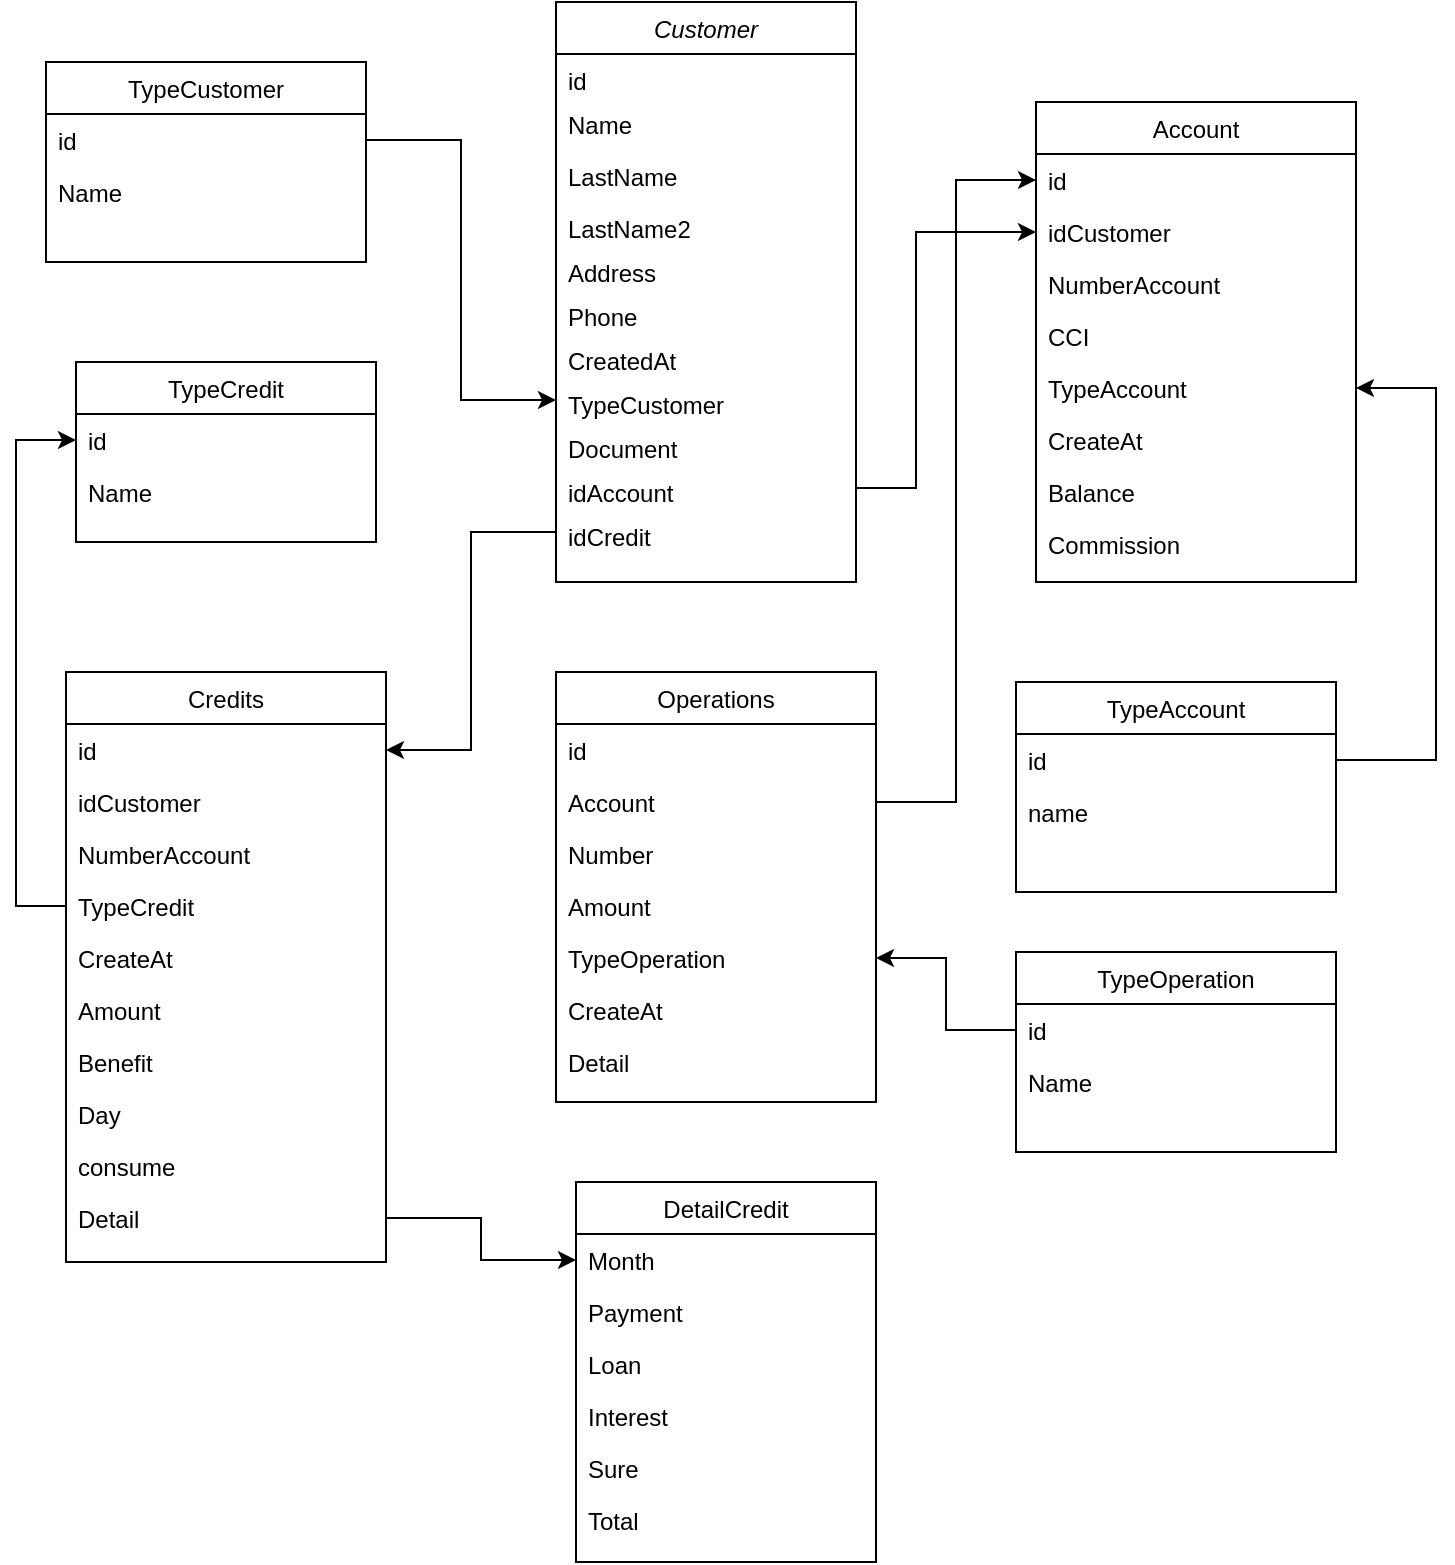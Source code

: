 <mxfile version="21.7.5" type="device">
  <diagram id="C5RBs43oDa-KdzZeNtuy" name="Page-1">
    <mxGraphModel dx="990" dy="561" grid="1" gridSize="10" guides="1" tooltips="1" connect="1" arrows="1" fold="1" page="1" pageScale="1" pageWidth="827" pageHeight="1169" math="0" shadow="0">
      <root>
        <mxCell id="WIyWlLk6GJQsqaUBKTNV-0" />
        <mxCell id="WIyWlLk6GJQsqaUBKTNV-1" parent="WIyWlLk6GJQsqaUBKTNV-0" />
        <mxCell id="zkfFHV4jXpPFQw0GAbJ--0" value="Customer" style="swimlane;fontStyle=2;align=center;verticalAlign=top;childLayout=stackLayout;horizontal=1;startSize=26;horizontalStack=0;resizeParent=1;resizeLast=0;collapsible=1;marginBottom=0;rounded=0;shadow=0;strokeWidth=1;" parent="WIyWlLk6GJQsqaUBKTNV-1" vertex="1">
          <mxGeometry x="280" y="10" width="150" height="290" as="geometry">
            <mxRectangle x="230" y="140" width="160" height="26" as="alternateBounds" />
          </mxGeometry>
        </mxCell>
        <mxCell id="fWjGGijPTIQy0to1X4-5-12" value="id" style="text;align=left;verticalAlign=top;spacingLeft=4;spacingRight=4;overflow=hidden;rotatable=0;points=[[0,0.5],[1,0.5]];portConstraint=eastwest;rounded=0;shadow=0;html=0;" vertex="1" parent="zkfFHV4jXpPFQw0GAbJ--0">
          <mxGeometry y="26" width="150" height="22" as="geometry" />
        </mxCell>
        <mxCell id="zkfFHV4jXpPFQw0GAbJ--1" value="Name" style="text;align=left;verticalAlign=top;spacingLeft=4;spacingRight=4;overflow=hidden;rotatable=0;points=[[0,0.5],[1,0.5]];portConstraint=eastwest;" parent="zkfFHV4jXpPFQw0GAbJ--0" vertex="1">
          <mxGeometry y="48" width="150" height="26" as="geometry" />
        </mxCell>
        <mxCell id="zkfFHV4jXpPFQw0GAbJ--2" value="LastName" style="text;align=left;verticalAlign=top;spacingLeft=4;spacingRight=4;overflow=hidden;rotatable=0;points=[[0,0.5],[1,0.5]];portConstraint=eastwest;rounded=0;shadow=0;html=0;" parent="zkfFHV4jXpPFQw0GAbJ--0" vertex="1">
          <mxGeometry y="74" width="150" height="26" as="geometry" />
        </mxCell>
        <mxCell id="zkfFHV4jXpPFQw0GAbJ--3" value="LastName2" style="text;align=left;verticalAlign=top;spacingLeft=4;spacingRight=4;overflow=hidden;rotatable=0;points=[[0,0.5],[1,0.5]];portConstraint=eastwest;rounded=0;shadow=0;html=0;" parent="zkfFHV4jXpPFQw0GAbJ--0" vertex="1">
          <mxGeometry y="100" width="150" height="22" as="geometry" />
        </mxCell>
        <mxCell id="fWjGGijPTIQy0to1X4-5-5" value="Address" style="text;align=left;verticalAlign=top;spacingLeft=4;spacingRight=4;overflow=hidden;rotatable=0;points=[[0,0.5],[1,0.5]];portConstraint=eastwest;rounded=0;shadow=0;html=0;" vertex="1" parent="zkfFHV4jXpPFQw0GAbJ--0">
          <mxGeometry y="122" width="150" height="22" as="geometry" />
        </mxCell>
        <mxCell id="fWjGGijPTIQy0to1X4-5-6" value="Phone" style="text;align=left;verticalAlign=top;spacingLeft=4;spacingRight=4;overflow=hidden;rotatable=0;points=[[0,0.5],[1,0.5]];portConstraint=eastwest;rounded=0;shadow=0;html=0;" vertex="1" parent="zkfFHV4jXpPFQw0GAbJ--0">
          <mxGeometry y="144" width="150" height="22" as="geometry" />
        </mxCell>
        <mxCell id="fWjGGijPTIQy0to1X4-5-15" value="CreatedAt" style="text;align=left;verticalAlign=top;spacingLeft=4;spacingRight=4;overflow=hidden;rotatable=0;points=[[0,0.5],[1,0.5]];portConstraint=eastwest;rounded=0;shadow=0;html=0;" vertex="1" parent="zkfFHV4jXpPFQw0GAbJ--0">
          <mxGeometry y="166" width="150" height="22" as="geometry" />
        </mxCell>
        <mxCell id="fWjGGijPTIQy0to1X4-5-16" value="TypeCustomer" style="text;align=left;verticalAlign=top;spacingLeft=4;spacingRight=4;overflow=hidden;rotatable=0;points=[[0,0.5],[1,0.5]];portConstraint=eastwest;rounded=0;shadow=0;html=0;" vertex="1" parent="zkfFHV4jXpPFQw0GAbJ--0">
          <mxGeometry y="188" width="150" height="22" as="geometry" />
        </mxCell>
        <mxCell id="fWjGGijPTIQy0to1X4-5-4" value="Document" style="text;align=left;verticalAlign=top;spacingLeft=4;spacingRight=4;overflow=hidden;rotatable=0;points=[[0,0.5],[1,0.5]];portConstraint=eastwest;rounded=0;shadow=0;html=0;" vertex="1" parent="zkfFHV4jXpPFQw0GAbJ--0">
          <mxGeometry y="210" width="150" height="22" as="geometry" />
        </mxCell>
        <mxCell id="fWjGGijPTIQy0to1X4-5-29" value="idAccount" style="text;align=left;verticalAlign=top;spacingLeft=4;spacingRight=4;overflow=hidden;rotatable=0;points=[[0,0.5],[1,0.5]];portConstraint=eastwest;rounded=0;shadow=0;html=0;" vertex="1" parent="zkfFHV4jXpPFQw0GAbJ--0">
          <mxGeometry y="232" width="150" height="22" as="geometry" />
        </mxCell>
        <mxCell id="fWjGGijPTIQy0to1X4-5-31" value="idCredit" style="text;align=left;verticalAlign=top;spacingLeft=4;spacingRight=4;overflow=hidden;rotatable=0;points=[[0,0.5],[1,0.5]];portConstraint=eastwest;rounded=0;shadow=0;html=0;" vertex="1" parent="zkfFHV4jXpPFQw0GAbJ--0">
          <mxGeometry y="254" width="150" height="22" as="geometry" />
        </mxCell>
        <mxCell id="zkfFHV4jXpPFQw0GAbJ--6" value="Account" style="swimlane;fontStyle=0;align=center;verticalAlign=top;childLayout=stackLayout;horizontal=1;startSize=26;horizontalStack=0;resizeParent=1;resizeLast=0;collapsible=1;marginBottom=0;rounded=0;shadow=0;strokeWidth=1;" parent="WIyWlLk6GJQsqaUBKTNV-1" vertex="1">
          <mxGeometry x="520" y="60" width="160" height="240" as="geometry">
            <mxRectangle x="130" y="380" width="160" height="26" as="alternateBounds" />
          </mxGeometry>
        </mxCell>
        <mxCell id="zkfFHV4jXpPFQw0GAbJ--7" value="id" style="text;align=left;verticalAlign=top;spacingLeft=4;spacingRight=4;overflow=hidden;rotatable=0;points=[[0,0.5],[1,0.5]];portConstraint=eastwest;" parent="zkfFHV4jXpPFQw0GAbJ--6" vertex="1">
          <mxGeometry y="26" width="160" height="26" as="geometry" />
        </mxCell>
        <mxCell id="fWjGGijPTIQy0to1X4-5-28" value="idCustomer" style="text;align=left;verticalAlign=top;spacingLeft=4;spacingRight=4;overflow=hidden;rotatable=0;points=[[0,0.5],[1,0.5]];portConstraint=eastwest;" vertex="1" parent="zkfFHV4jXpPFQw0GAbJ--6">
          <mxGeometry y="52" width="160" height="26" as="geometry" />
        </mxCell>
        <mxCell id="zkfFHV4jXpPFQw0GAbJ--8" value="NumberAccount" style="text;align=left;verticalAlign=top;spacingLeft=4;spacingRight=4;overflow=hidden;rotatable=0;points=[[0,0.5],[1,0.5]];portConstraint=eastwest;rounded=0;shadow=0;html=0;" parent="zkfFHV4jXpPFQw0GAbJ--6" vertex="1">
          <mxGeometry y="78" width="160" height="26" as="geometry" />
        </mxCell>
        <mxCell id="zkfFHV4jXpPFQw0GAbJ--11" value="CCI" style="text;align=left;verticalAlign=top;spacingLeft=4;spacingRight=4;overflow=hidden;rotatable=0;points=[[0,0.5],[1,0.5]];portConstraint=eastwest;" parent="zkfFHV4jXpPFQw0GAbJ--6" vertex="1">
          <mxGeometry y="104" width="160" height="26" as="geometry" />
        </mxCell>
        <mxCell id="fWjGGijPTIQy0to1X4-5-19" value="TypeAccount" style="text;align=left;verticalAlign=top;spacingLeft=4;spacingRight=4;overflow=hidden;rotatable=0;points=[[0,0.5],[1,0.5]];portConstraint=eastwest;" vertex="1" parent="zkfFHV4jXpPFQw0GAbJ--6">
          <mxGeometry y="130" width="160" height="26" as="geometry" />
        </mxCell>
        <mxCell id="fWjGGijPTIQy0to1X4-5-20" value="CreateAt" style="text;align=left;verticalAlign=top;spacingLeft=4;spacingRight=4;overflow=hidden;rotatable=0;points=[[0,0.5],[1,0.5]];portConstraint=eastwest;" vertex="1" parent="zkfFHV4jXpPFQw0GAbJ--6">
          <mxGeometry y="156" width="160" height="26" as="geometry" />
        </mxCell>
        <mxCell id="fWjGGijPTIQy0to1X4-5-27" value="Balance" style="text;align=left;verticalAlign=top;spacingLeft=4;spacingRight=4;overflow=hidden;rotatable=0;points=[[0,0.5],[1,0.5]];portConstraint=eastwest;" vertex="1" parent="zkfFHV4jXpPFQw0GAbJ--6">
          <mxGeometry y="182" width="160" height="26" as="geometry" />
        </mxCell>
        <mxCell id="fWjGGijPTIQy0to1X4-5-56" value="Commission" style="text;align=left;verticalAlign=top;spacingLeft=4;spacingRight=4;overflow=hidden;rotatable=0;points=[[0,0.5],[1,0.5]];portConstraint=eastwest;" vertex="1" parent="zkfFHV4jXpPFQw0GAbJ--6">
          <mxGeometry y="208" width="160" height="26" as="geometry" />
        </mxCell>
        <mxCell id="zkfFHV4jXpPFQw0GAbJ--13" value="TypeCustomer" style="swimlane;fontStyle=0;align=center;verticalAlign=top;childLayout=stackLayout;horizontal=1;startSize=26;horizontalStack=0;resizeParent=1;resizeLast=0;collapsible=1;marginBottom=0;rounded=0;shadow=0;strokeWidth=1;" parent="WIyWlLk6GJQsqaUBKTNV-1" vertex="1">
          <mxGeometry x="25" y="40" width="160" height="100" as="geometry">
            <mxRectangle x="340" y="380" width="170" height="26" as="alternateBounds" />
          </mxGeometry>
        </mxCell>
        <mxCell id="zkfFHV4jXpPFQw0GAbJ--14" value="id" style="text;align=left;verticalAlign=top;spacingLeft=4;spacingRight=4;overflow=hidden;rotatable=0;points=[[0,0.5],[1,0.5]];portConstraint=eastwest;" parent="zkfFHV4jXpPFQw0GAbJ--13" vertex="1">
          <mxGeometry y="26" width="160" height="26" as="geometry" />
        </mxCell>
        <mxCell id="fWjGGijPTIQy0to1X4-5-13" value="Name" style="text;align=left;verticalAlign=top;spacingLeft=4;spacingRight=4;overflow=hidden;rotatable=0;points=[[0,0.5],[1,0.5]];portConstraint=eastwest;" vertex="1" parent="zkfFHV4jXpPFQw0GAbJ--13">
          <mxGeometry y="52" width="160" height="26" as="geometry" />
        </mxCell>
        <mxCell id="zkfFHV4jXpPFQw0GAbJ--17" value="TypeCredit" style="swimlane;fontStyle=0;align=center;verticalAlign=top;childLayout=stackLayout;horizontal=1;startSize=26;horizontalStack=0;resizeParent=1;resizeLast=0;collapsible=1;marginBottom=0;rounded=0;shadow=0;strokeWidth=1;" parent="WIyWlLk6GJQsqaUBKTNV-1" vertex="1">
          <mxGeometry x="40" y="190" width="150" height="90" as="geometry">
            <mxRectangle x="550" y="140" width="160" height="26" as="alternateBounds" />
          </mxGeometry>
        </mxCell>
        <mxCell id="fWjGGijPTIQy0to1X4-5-10" value="id" style="text;align=left;verticalAlign=top;spacingLeft=4;spacingRight=4;overflow=hidden;rotatable=0;points=[[0,0.5],[1,0.5]];portConstraint=eastwest;" vertex="1" parent="zkfFHV4jXpPFQw0GAbJ--17">
          <mxGeometry y="26" width="150" height="26" as="geometry" />
        </mxCell>
        <mxCell id="zkfFHV4jXpPFQw0GAbJ--20" value="Name" style="text;align=left;verticalAlign=top;spacingLeft=4;spacingRight=4;overflow=hidden;rotatable=0;points=[[0,0.5],[1,0.5]];portConstraint=eastwest;rounded=0;shadow=0;html=0;" parent="zkfFHV4jXpPFQw0GAbJ--17" vertex="1">
          <mxGeometry y="52" width="150" height="26" as="geometry" />
        </mxCell>
        <mxCell id="fWjGGijPTIQy0to1X4-5-17" style="edgeStyle=orthogonalEdgeStyle;rounded=0;orthogonalLoop=1;jettySize=auto;html=1;" edge="1" parent="WIyWlLk6GJQsqaUBKTNV-1" source="zkfFHV4jXpPFQw0GAbJ--14" target="fWjGGijPTIQy0to1X4-5-16">
          <mxGeometry relative="1" as="geometry" />
        </mxCell>
        <mxCell id="fWjGGijPTIQy0to1X4-5-21" value="Credits" style="swimlane;fontStyle=0;align=center;verticalAlign=top;childLayout=stackLayout;horizontal=1;startSize=26;horizontalStack=0;resizeParent=1;resizeLast=0;collapsible=1;marginBottom=0;rounded=0;shadow=0;strokeWidth=1;" vertex="1" parent="WIyWlLk6GJQsqaUBKTNV-1">
          <mxGeometry x="35" y="345" width="160" height="295" as="geometry">
            <mxRectangle x="130" y="380" width="160" height="26" as="alternateBounds" />
          </mxGeometry>
        </mxCell>
        <mxCell id="fWjGGijPTIQy0to1X4-5-22" value="id" style="text;align=left;verticalAlign=top;spacingLeft=4;spacingRight=4;overflow=hidden;rotatable=0;points=[[0,0.5],[1,0.5]];portConstraint=eastwest;" vertex="1" parent="fWjGGijPTIQy0to1X4-5-21">
          <mxGeometry y="26" width="160" height="26" as="geometry" />
        </mxCell>
        <mxCell id="fWjGGijPTIQy0to1X4-5-49" value="idCustomer" style="text;align=left;verticalAlign=top;spacingLeft=4;spacingRight=4;overflow=hidden;rotatable=0;points=[[0,0.5],[1,0.5]];portConstraint=eastwest;" vertex="1" parent="fWjGGijPTIQy0to1X4-5-21">
          <mxGeometry y="52" width="160" height="26" as="geometry" />
        </mxCell>
        <mxCell id="fWjGGijPTIQy0to1X4-5-23" value="NumberAccount" style="text;align=left;verticalAlign=top;spacingLeft=4;spacingRight=4;overflow=hidden;rotatable=0;points=[[0,0.5],[1,0.5]];portConstraint=eastwest;rounded=0;shadow=0;html=0;" vertex="1" parent="fWjGGijPTIQy0to1X4-5-21">
          <mxGeometry y="78" width="160" height="26" as="geometry" />
        </mxCell>
        <mxCell id="fWjGGijPTIQy0to1X4-5-25" value="TypeCredit" style="text;align=left;verticalAlign=top;spacingLeft=4;spacingRight=4;overflow=hidden;rotatable=0;points=[[0,0.5],[1,0.5]];portConstraint=eastwest;" vertex="1" parent="fWjGGijPTIQy0to1X4-5-21">
          <mxGeometry y="104" width="160" height="26" as="geometry" />
        </mxCell>
        <mxCell id="fWjGGijPTIQy0to1X4-5-26" value="CreateAt" style="text;align=left;verticalAlign=top;spacingLeft=4;spacingRight=4;overflow=hidden;rotatable=0;points=[[0,0.5],[1,0.5]];portConstraint=eastwest;" vertex="1" parent="fWjGGijPTIQy0to1X4-5-21">
          <mxGeometry y="130" width="160" height="26" as="geometry" />
        </mxCell>
        <mxCell id="fWjGGijPTIQy0to1X4-5-50" value="Amount" style="text;align=left;verticalAlign=top;spacingLeft=4;spacingRight=4;overflow=hidden;rotatable=0;points=[[0,0.5],[1,0.5]];portConstraint=eastwest;" vertex="1" parent="fWjGGijPTIQy0to1X4-5-21">
          <mxGeometry y="156" width="160" height="26" as="geometry" />
        </mxCell>
        <mxCell id="fWjGGijPTIQy0to1X4-5-51" value="Benefit" style="text;align=left;verticalAlign=top;spacingLeft=4;spacingRight=4;overflow=hidden;rotatable=0;points=[[0,0.5],[1,0.5]];portConstraint=eastwest;" vertex="1" parent="fWjGGijPTIQy0to1X4-5-21">
          <mxGeometry y="182" width="160" height="26" as="geometry" />
        </mxCell>
        <mxCell id="fWjGGijPTIQy0to1X4-5-59" value="Day" style="text;align=left;verticalAlign=top;spacingLeft=4;spacingRight=4;overflow=hidden;rotatable=0;points=[[0,0.5],[1,0.5]];portConstraint=eastwest;" vertex="1" parent="fWjGGijPTIQy0to1X4-5-21">
          <mxGeometry y="208" width="160" height="26" as="geometry" />
        </mxCell>
        <mxCell id="fWjGGijPTIQy0to1X4-5-60" value="consume" style="text;align=left;verticalAlign=top;spacingLeft=4;spacingRight=4;overflow=hidden;rotatable=0;points=[[0,0.5],[1,0.5]];portConstraint=eastwest;" vertex="1" parent="fWjGGijPTIQy0to1X4-5-21">
          <mxGeometry y="234" width="160" height="26" as="geometry" />
        </mxCell>
        <mxCell id="fWjGGijPTIQy0to1X4-5-61" value="Detail" style="text;align=left;verticalAlign=top;spacingLeft=4;spacingRight=4;overflow=hidden;rotatable=0;points=[[0,0.5],[1,0.5]];portConstraint=eastwest;" vertex="1" parent="fWjGGijPTIQy0to1X4-5-21">
          <mxGeometry y="260" width="160" height="26" as="geometry" />
        </mxCell>
        <mxCell id="fWjGGijPTIQy0to1X4-5-30" style="edgeStyle=orthogonalEdgeStyle;rounded=0;orthogonalLoop=1;jettySize=auto;html=1;" edge="1" parent="WIyWlLk6GJQsqaUBKTNV-1" source="fWjGGijPTIQy0to1X4-5-29" target="fWjGGijPTIQy0to1X4-5-28">
          <mxGeometry relative="1" as="geometry">
            <Array as="points">
              <mxPoint x="460" y="253" />
              <mxPoint x="460" y="125" />
            </Array>
          </mxGeometry>
        </mxCell>
        <mxCell id="fWjGGijPTIQy0to1X4-5-32" value="Operations" style="swimlane;fontStyle=0;align=center;verticalAlign=top;childLayout=stackLayout;horizontal=1;startSize=26;horizontalStack=0;resizeParent=1;resizeLast=0;collapsible=1;marginBottom=0;rounded=0;shadow=0;strokeWidth=1;" vertex="1" parent="WIyWlLk6GJQsqaUBKTNV-1">
          <mxGeometry x="280" y="345" width="160" height="215" as="geometry">
            <mxRectangle x="130" y="380" width="160" height="26" as="alternateBounds" />
          </mxGeometry>
        </mxCell>
        <mxCell id="fWjGGijPTIQy0to1X4-5-33" value="id" style="text;align=left;verticalAlign=top;spacingLeft=4;spacingRight=4;overflow=hidden;rotatable=0;points=[[0,0.5],[1,0.5]];portConstraint=eastwest;" vertex="1" parent="fWjGGijPTIQy0to1X4-5-32">
          <mxGeometry y="26" width="160" height="26" as="geometry" />
        </mxCell>
        <mxCell id="fWjGGijPTIQy0to1X4-5-34" value="Account" style="text;align=left;verticalAlign=top;spacingLeft=4;spacingRight=4;overflow=hidden;rotatable=0;points=[[0,0.5],[1,0.5]];portConstraint=eastwest;rounded=0;shadow=0;html=0;" vertex="1" parent="fWjGGijPTIQy0to1X4-5-32">
          <mxGeometry y="52" width="160" height="26" as="geometry" />
        </mxCell>
        <mxCell id="fWjGGijPTIQy0to1X4-5-57" value="Number" style="text;align=left;verticalAlign=top;spacingLeft=4;spacingRight=4;overflow=hidden;rotatable=0;points=[[0,0.5],[1,0.5]];portConstraint=eastwest;" vertex="1" parent="fWjGGijPTIQy0to1X4-5-32">
          <mxGeometry y="78" width="160" height="26" as="geometry" />
        </mxCell>
        <mxCell id="fWjGGijPTIQy0to1X4-5-35" value="Amount" style="text;align=left;verticalAlign=top;spacingLeft=4;spacingRight=4;overflow=hidden;rotatable=0;points=[[0,0.5],[1,0.5]];portConstraint=eastwest;" vertex="1" parent="fWjGGijPTIQy0to1X4-5-32">
          <mxGeometry y="104" width="160" height="26" as="geometry" />
        </mxCell>
        <mxCell id="fWjGGijPTIQy0to1X4-5-36" value="TypeOperation" style="text;align=left;verticalAlign=top;spacingLeft=4;spacingRight=4;overflow=hidden;rotatable=0;points=[[0,0.5],[1,0.5]];portConstraint=eastwest;" vertex="1" parent="fWjGGijPTIQy0to1X4-5-32">
          <mxGeometry y="130" width="160" height="26" as="geometry" />
        </mxCell>
        <mxCell id="fWjGGijPTIQy0to1X4-5-37" value="CreateAt" style="text;align=left;verticalAlign=top;spacingLeft=4;spacingRight=4;overflow=hidden;rotatable=0;points=[[0,0.5],[1,0.5]];portConstraint=eastwest;" vertex="1" parent="fWjGGijPTIQy0to1X4-5-32">
          <mxGeometry y="156" width="160" height="26" as="geometry" />
        </mxCell>
        <mxCell id="fWjGGijPTIQy0to1X4-5-54" value="Detail" style="text;align=left;verticalAlign=top;spacingLeft=4;spacingRight=4;overflow=hidden;rotatable=0;points=[[0,0.5],[1,0.5]];portConstraint=eastwest;" vertex="1" parent="fWjGGijPTIQy0to1X4-5-32">
          <mxGeometry y="182" width="160" height="26" as="geometry" />
        </mxCell>
        <mxCell id="fWjGGijPTIQy0to1X4-5-38" value="TypeOperation" style="swimlane;fontStyle=0;align=center;verticalAlign=top;childLayout=stackLayout;horizontal=1;startSize=26;horizontalStack=0;resizeParent=1;resizeLast=0;collapsible=1;marginBottom=0;rounded=0;shadow=0;strokeWidth=1;" vertex="1" parent="WIyWlLk6GJQsqaUBKTNV-1">
          <mxGeometry x="510" y="485" width="160" height="100" as="geometry">
            <mxRectangle x="340" y="380" width="170" height="26" as="alternateBounds" />
          </mxGeometry>
        </mxCell>
        <mxCell id="fWjGGijPTIQy0to1X4-5-39" value="id" style="text;align=left;verticalAlign=top;spacingLeft=4;spacingRight=4;overflow=hidden;rotatable=0;points=[[0,0.5],[1,0.5]];portConstraint=eastwest;" vertex="1" parent="fWjGGijPTIQy0to1X4-5-38">
          <mxGeometry y="26" width="160" height="26" as="geometry" />
        </mxCell>
        <mxCell id="fWjGGijPTIQy0to1X4-5-40" value="Name" style="text;align=left;verticalAlign=top;spacingLeft=4;spacingRight=4;overflow=hidden;rotatable=0;points=[[0,0.5],[1,0.5]];portConstraint=eastwest;" vertex="1" parent="fWjGGijPTIQy0to1X4-5-38">
          <mxGeometry y="52" width="160" height="26" as="geometry" />
        </mxCell>
        <mxCell id="fWjGGijPTIQy0to1X4-5-41" style="edgeStyle=orthogonalEdgeStyle;rounded=0;orthogonalLoop=1;jettySize=auto;html=1;" edge="1" parent="WIyWlLk6GJQsqaUBKTNV-1" source="fWjGGijPTIQy0to1X4-5-39" target="fWjGGijPTIQy0to1X4-5-36">
          <mxGeometry relative="1" as="geometry" />
        </mxCell>
        <mxCell id="fWjGGijPTIQy0to1X4-5-42" style="edgeStyle=orthogonalEdgeStyle;rounded=0;orthogonalLoop=1;jettySize=auto;html=1;" edge="1" parent="WIyWlLk6GJQsqaUBKTNV-1" source="fWjGGijPTIQy0to1X4-5-34" target="zkfFHV4jXpPFQw0GAbJ--7">
          <mxGeometry relative="1" as="geometry" />
        </mxCell>
        <mxCell id="fWjGGijPTIQy0to1X4-5-43" value="TypeAccount" style="swimlane;fontStyle=0;align=center;verticalAlign=top;childLayout=stackLayout;horizontal=1;startSize=26;horizontalStack=0;resizeParent=1;resizeLast=0;collapsible=1;marginBottom=0;rounded=0;shadow=0;strokeWidth=1;" vertex="1" parent="WIyWlLk6GJQsqaUBKTNV-1">
          <mxGeometry x="510" y="350" width="160" height="105" as="geometry">
            <mxRectangle x="340" y="380" width="170" height="26" as="alternateBounds" />
          </mxGeometry>
        </mxCell>
        <mxCell id="fWjGGijPTIQy0to1X4-5-44" value="id" style="text;align=left;verticalAlign=top;spacingLeft=4;spacingRight=4;overflow=hidden;rotatable=0;points=[[0,0.5],[1,0.5]];portConstraint=eastwest;" vertex="1" parent="fWjGGijPTIQy0to1X4-5-43">
          <mxGeometry y="26" width="160" height="26" as="geometry" />
        </mxCell>
        <mxCell id="fWjGGijPTIQy0to1X4-5-45" value="name" style="text;align=left;verticalAlign=top;spacingLeft=4;spacingRight=4;overflow=hidden;rotatable=0;points=[[0,0.5],[1,0.5]];portConstraint=eastwest;" vertex="1" parent="fWjGGijPTIQy0to1X4-5-43">
          <mxGeometry y="52" width="160" height="26" as="geometry" />
        </mxCell>
        <mxCell id="fWjGGijPTIQy0to1X4-5-46" style="edgeStyle=orthogonalEdgeStyle;rounded=0;orthogonalLoop=1;jettySize=auto;html=1;" edge="1" parent="WIyWlLk6GJQsqaUBKTNV-1" source="fWjGGijPTIQy0to1X4-5-31" target="fWjGGijPTIQy0to1X4-5-22">
          <mxGeometry relative="1" as="geometry" />
        </mxCell>
        <mxCell id="fWjGGijPTIQy0to1X4-5-47" style="edgeStyle=orthogonalEdgeStyle;rounded=0;orthogonalLoop=1;jettySize=auto;html=1;" edge="1" parent="WIyWlLk6GJQsqaUBKTNV-1" source="fWjGGijPTIQy0to1X4-5-44" target="fWjGGijPTIQy0to1X4-5-19">
          <mxGeometry relative="1" as="geometry">
            <Array as="points">
              <mxPoint x="720" y="389" />
              <mxPoint x="720" y="203" />
            </Array>
          </mxGeometry>
        </mxCell>
        <mxCell id="fWjGGijPTIQy0to1X4-5-53" style="edgeStyle=orthogonalEdgeStyle;rounded=0;orthogonalLoop=1;jettySize=auto;html=1;" edge="1" parent="WIyWlLk6GJQsqaUBKTNV-1" source="fWjGGijPTIQy0to1X4-5-25" target="fWjGGijPTIQy0to1X4-5-10">
          <mxGeometry relative="1" as="geometry">
            <Array as="points">
              <mxPoint x="10" y="462" />
              <mxPoint x="10" y="229" />
            </Array>
          </mxGeometry>
        </mxCell>
        <mxCell id="fWjGGijPTIQy0to1X4-5-62" value="DetailCredit" style="swimlane;fontStyle=0;align=center;verticalAlign=top;childLayout=stackLayout;horizontal=1;startSize=26;horizontalStack=0;resizeParent=1;resizeLast=0;collapsible=1;marginBottom=0;rounded=0;shadow=0;strokeWidth=1;" vertex="1" parent="WIyWlLk6GJQsqaUBKTNV-1">
          <mxGeometry x="290" y="600" width="150" height="190" as="geometry">
            <mxRectangle x="550" y="140" width="160" height="26" as="alternateBounds" />
          </mxGeometry>
        </mxCell>
        <mxCell id="fWjGGijPTIQy0to1X4-5-63" value="Month" style="text;align=left;verticalAlign=top;spacingLeft=4;spacingRight=4;overflow=hidden;rotatable=0;points=[[0,0.5],[1,0.5]];portConstraint=eastwest;" vertex="1" parent="fWjGGijPTIQy0to1X4-5-62">
          <mxGeometry y="26" width="150" height="26" as="geometry" />
        </mxCell>
        <mxCell id="fWjGGijPTIQy0to1X4-5-64" value="Payment" style="text;align=left;verticalAlign=top;spacingLeft=4;spacingRight=4;overflow=hidden;rotatable=0;points=[[0,0.5],[1,0.5]];portConstraint=eastwest;rounded=0;shadow=0;html=0;" vertex="1" parent="fWjGGijPTIQy0to1X4-5-62">
          <mxGeometry y="52" width="150" height="26" as="geometry" />
        </mxCell>
        <mxCell id="fWjGGijPTIQy0to1X4-5-65" value="Loan" style="text;align=left;verticalAlign=top;spacingLeft=4;spacingRight=4;overflow=hidden;rotatable=0;points=[[0,0.5],[1,0.5]];portConstraint=eastwest;rounded=0;shadow=0;html=0;" vertex="1" parent="fWjGGijPTIQy0to1X4-5-62">
          <mxGeometry y="78" width="150" height="26" as="geometry" />
        </mxCell>
        <mxCell id="fWjGGijPTIQy0to1X4-5-66" value="Interest" style="text;align=left;verticalAlign=top;spacingLeft=4;spacingRight=4;overflow=hidden;rotatable=0;points=[[0,0.5],[1,0.5]];portConstraint=eastwest;rounded=0;shadow=0;html=0;" vertex="1" parent="fWjGGijPTIQy0to1X4-5-62">
          <mxGeometry y="104" width="150" height="26" as="geometry" />
        </mxCell>
        <mxCell id="fWjGGijPTIQy0to1X4-5-67" value="Sure" style="text;align=left;verticalAlign=top;spacingLeft=4;spacingRight=4;overflow=hidden;rotatable=0;points=[[0,0.5],[1,0.5]];portConstraint=eastwest;rounded=0;shadow=0;html=0;" vertex="1" parent="fWjGGijPTIQy0to1X4-5-62">
          <mxGeometry y="130" width="150" height="26" as="geometry" />
        </mxCell>
        <mxCell id="fWjGGijPTIQy0to1X4-5-68" value="Total" style="text;align=left;verticalAlign=top;spacingLeft=4;spacingRight=4;overflow=hidden;rotatable=0;points=[[0,0.5],[1,0.5]];portConstraint=eastwest;rounded=0;shadow=0;html=0;" vertex="1" parent="fWjGGijPTIQy0to1X4-5-62">
          <mxGeometry y="156" width="150" height="26" as="geometry" />
        </mxCell>
        <mxCell id="fWjGGijPTIQy0to1X4-5-69" style="edgeStyle=orthogonalEdgeStyle;rounded=0;orthogonalLoop=1;jettySize=auto;html=1;" edge="1" parent="WIyWlLk6GJQsqaUBKTNV-1" source="fWjGGijPTIQy0to1X4-5-61" target="fWjGGijPTIQy0to1X4-5-63">
          <mxGeometry relative="1" as="geometry" />
        </mxCell>
      </root>
    </mxGraphModel>
  </diagram>
</mxfile>
